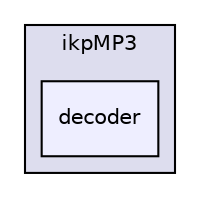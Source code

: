 digraph "Computer Graphics/irrKlang/plugins/ikpMP3/decoder" {
  bgcolor=transparent;
  compound=true
  node [ fontsize="10", fontname="Helvetica"];
  edge [ labelfontsize="10", labelfontname="Helvetica"];
  subgraph clusterdir_6e147ce48903ffbb2ff2c9514f470fab {
    graph [ bgcolor="#ddddee", pencolor="black", label="ikpMP3" fontname="Helvetica", fontsize="10", URL="dir_6e147ce48903ffbb2ff2c9514f470fab.html"]
  dir_956a925a30a8fd2b1d8e32bbdd3b32e7 [shape=box, label="decoder", style="filled", fillcolor="#eeeeff", pencolor="black", URL="dir_956a925a30a8fd2b1d8e32bbdd3b32e7.html"];
  }
}
